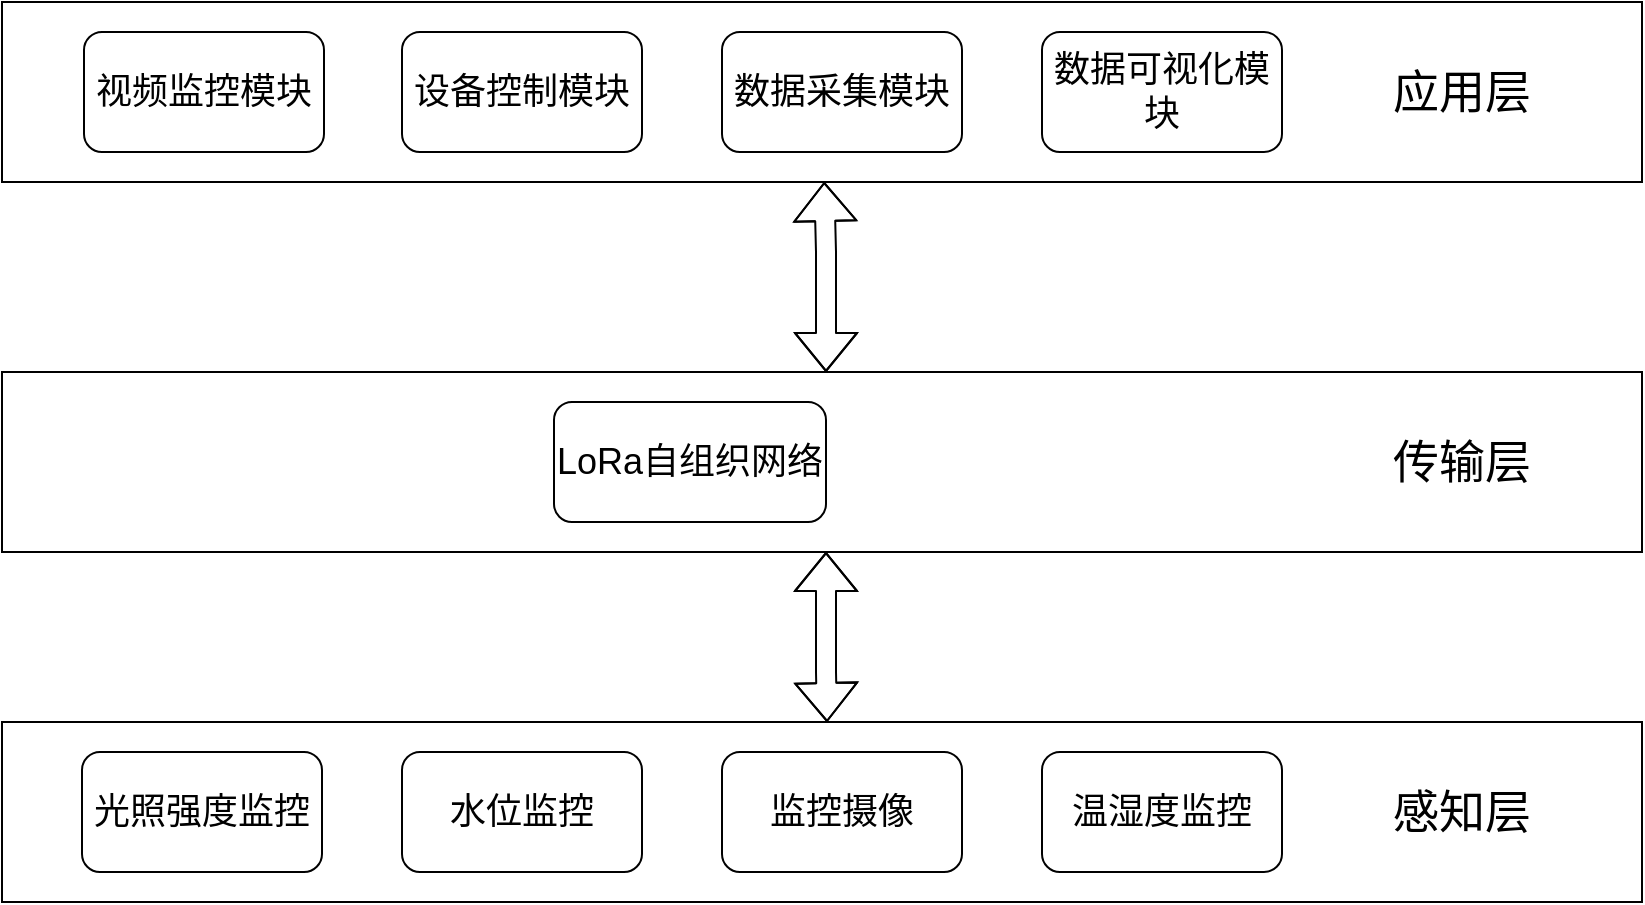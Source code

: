 <mxfile version="16.2.7" type="github">
  <diagram id="K4yGt1C2GJqgpi1UTneV" name="第 1 页">
    <mxGraphModel dx="1786" dy="919" grid="1" gridSize="10" guides="1" tooltips="1" connect="1" arrows="1" fold="1" page="1" pageScale="1" pageWidth="827" pageHeight="1169" math="0" shadow="0">
      <root>
        <mxCell id="0" />
        <mxCell id="1" parent="0" />
        <mxCell id="qaFhiFHTIReD1pMBW6Ui-3" value="" style="rounded=0;whiteSpace=wrap;html=1;fontSize=18;" parent="1" vertex="1">
          <mxGeometry x="70" y="540" width="820" height="90" as="geometry" />
        </mxCell>
        <mxCell id="qaFhiFHTIReD1pMBW6Ui-2" value="" style="rounded=0;whiteSpace=wrap;html=1;fontSize=18;" parent="1" vertex="1">
          <mxGeometry x="70" y="365" width="820" height="90" as="geometry" />
        </mxCell>
        <mxCell id="qaFhiFHTIReD1pMBW6Ui-1" value="" style="rounded=0;whiteSpace=wrap;html=1;fontSize=18;" parent="1" vertex="1">
          <mxGeometry x="70" y="180" width="820" height="90" as="geometry" />
        </mxCell>
        <mxCell id="FQEMu88v7grN8G_3xCds-3" value="&lt;font style=&quot;font-size: 18px&quot;&gt;视频监控模块&lt;/font&gt;" style="rounded=1;whiteSpace=wrap;html=1;" parent="1" vertex="1">
          <mxGeometry x="111" y="195" width="120" height="60" as="geometry" />
        </mxCell>
        <mxCell id="FQEMu88v7grN8G_3xCds-4" value="设备控制模块" style="rounded=1;whiteSpace=wrap;html=1;fontSize=18;" parent="1" vertex="1">
          <mxGeometry x="270" y="195" width="120" height="60" as="geometry" />
        </mxCell>
        <mxCell id="FQEMu88v7grN8G_3xCds-5" value="数据采集模块" style="rounded=1;whiteSpace=wrap;html=1;fontSize=18;" parent="1" vertex="1">
          <mxGeometry x="430" y="195" width="120" height="60" as="geometry" />
        </mxCell>
        <mxCell id="FQEMu88v7grN8G_3xCds-6" value="数据可视化模块" style="rounded=1;whiteSpace=wrap;html=1;fontSize=18;" parent="1" vertex="1">
          <mxGeometry x="590" y="195" width="120" height="60" as="geometry" />
        </mxCell>
        <mxCell id="FQEMu88v7grN8G_3xCds-7" value="" style="shape=flexArrow;endArrow=classic;startArrow=classic;html=1;" parent="1" edge="1" target="qaFhiFHTIReD1pMBW6Ui-1">
          <mxGeometry width="50" height="50" relative="1" as="geometry">
            <mxPoint x="482" y="365" as="sourcePoint" />
            <mxPoint x="482" y="275" as="targetPoint" />
            <Array as="points">
              <mxPoint x="482" y="305" />
            </Array>
          </mxGeometry>
        </mxCell>
        <mxCell id="FQEMu88v7grN8G_3xCds-8" value="&lt;font style=&quot;font-size: 18px&quot;&gt;LoRa自组织网络&lt;/font&gt;" style="rounded=1;whiteSpace=wrap;html=1;" parent="1" vertex="1">
          <mxGeometry x="346" y="380" width="136" height="60" as="geometry" />
        </mxCell>
        <mxCell id="FQEMu88v7grN8G_3xCds-9" value="光照强度监控" style="rounded=1;whiteSpace=wrap;html=1;fontSize=18;" parent="1" vertex="1">
          <mxGeometry x="110" y="555" width="120" height="60" as="geometry" />
        </mxCell>
        <mxCell id="FQEMu88v7grN8G_3xCds-10" value="" style="shape=flexArrow;endArrow=classic;startArrow=classic;html=1;" parent="1" edge="1">
          <mxGeometry width="50" height="50" relative="1" as="geometry">
            <mxPoint x="482.5" y="540" as="sourcePoint" />
            <mxPoint x="482" y="455" as="targetPoint" />
            <Array as="points">
              <mxPoint x="482" y="515" />
            </Array>
          </mxGeometry>
        </mxCell>
        <mxCell id="FQEMu88v7grN8G_3xCds-11" value="水位监控" style="rounded=1;whiteSpace=wrap;html=1;fontSize=18;" parent="1" vertex="1">
          <mxGeometry x="270" y="555" width="120" height="60" as="geometry" />
        </mxCell>
        <mxCell id="FQEMu88v7grN8G_3xCds-12" value="监控摄像" style="rounded=1;whiteSpace=wrap;html=1;fontSize=18;" parent="1" vertex="1">
          <mxGeometry x="430" y="555" width="120" height="60" as="geometry" />
        </mxCell>
        <mxCell id="FQEMu88v7grN8G_3xCds-13" value="温湿度监控" style="rounded=1;whiteSpace=wrap;html=1;fontSize=18;" parent="1" vertex="1">
          <mxGeometry x="590" y="555" width="120" height="60" as="geometry" />
        </mxCell>
        <mxCell id="FQEMu88v7grN8G_3xCds-14" value="感知层" style="text;html=1;strokeColor=none;fillColor=none;align=center;verticalAlign=middle;whiteSpace=wrap;rounded=0;strokeWidth=4;fontSize=23;" parent="1" vertex="1">
          <mxGeometry x="760" y="575" width="80" height="20" as="geometry" />
        </mxCell>
        <mxCell id="FQEMu88v7grN8G_3xCds-15" value="传输层" style="text;html=1;strokeColor=none;fillColor=none;align=center;verticalAlign=middle;whiteSpace=wrap;rounded=0;strokeWidth=4;fontSize=23;" parent="1" vertex="1">
          <mxGeometry x="760" y="400" width="80" height="20" as="geometry" />
        </mxCell>
        <mxCell id="FQEMu88v7grN8G_3xCds-16" value="应用层" style="text;html=1;strokeColor=none;fillColor=none;align=center;verticalAlign=middle;whiteSpace=wrap;rounded=0;strokeWidth=4;fontSize=23;" parent="1" vertex="1">
          <mxGeometry x="760" y="215" width="80" height="20" as="geometry" />
        </mxCell>
      </root>
    </mxGraphModel>
  </diagram>
</mxfile>
